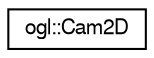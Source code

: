 digraph "Graphical Class Hierarchy"
{
  edge [fontname="FreeSans",fontsize="10",labelfontname="FreeSans",labelfontsize="10"];
  node [fontname="FreeSans",fontsize="10",shape=record];
  rankdir="LR";
  Node0 [label="ogl::Cam2D",height=0.2,width=0.4,color="black", fillcolor="white", style="filled",URL="$classogl_1_1_cam2_d.html"];
}

